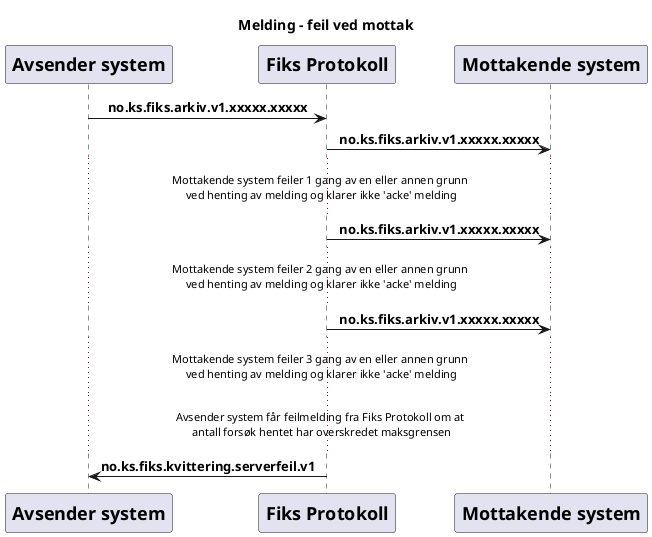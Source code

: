 @startuml
skinparam sequenceMessageAlign center

title "Melding - feil ved mottak"

participant Fagsystem [
    = Avsender system
]
participant FiksProtokoll [
    = Fiks Protokoll
]
participant Arkivsystem [
    = Mottakende system
]

Fagsystem -> FiksProtokoll : **no.ks.fiks.arkiv.v1.xxxxx.xxxxx**
FiksProtokoll -> Arkivsystem : **no.ks.fiks.arkiv.v1.xxxxx.xxxxx**
...Mottakende system feiler 1 gang av en eller annen grunn\n ved henting av melding og klarer ikke 'acke' melding...
FiksProtokoll -> Arkivsystem : **no.ks.fiks.arkiv.v1.xxxxx.xxxxx**
...Mottakende system feiler 2 gang av en eller annen grunn\n ved henting av melding og klarer ikke 'acke' melding...

FiksProtokoll -> Arkivsystem : **no.ks.fiks.arkiv.v1.xxxxx.xxxxx**
...Mottakende system feiler 3 gang av en eller annen grunn\n ved henting av melding og klarer ikke 'acke' melding...


...Avsender system får feilmelding fra Fiks Protokoll om at\n antall forsøk hentet har overskredet maksgrensen...
FiksProtokoll -> Fagsystem : **no.ks.fiks.kvittering.serverfeil.v1**

@enduml